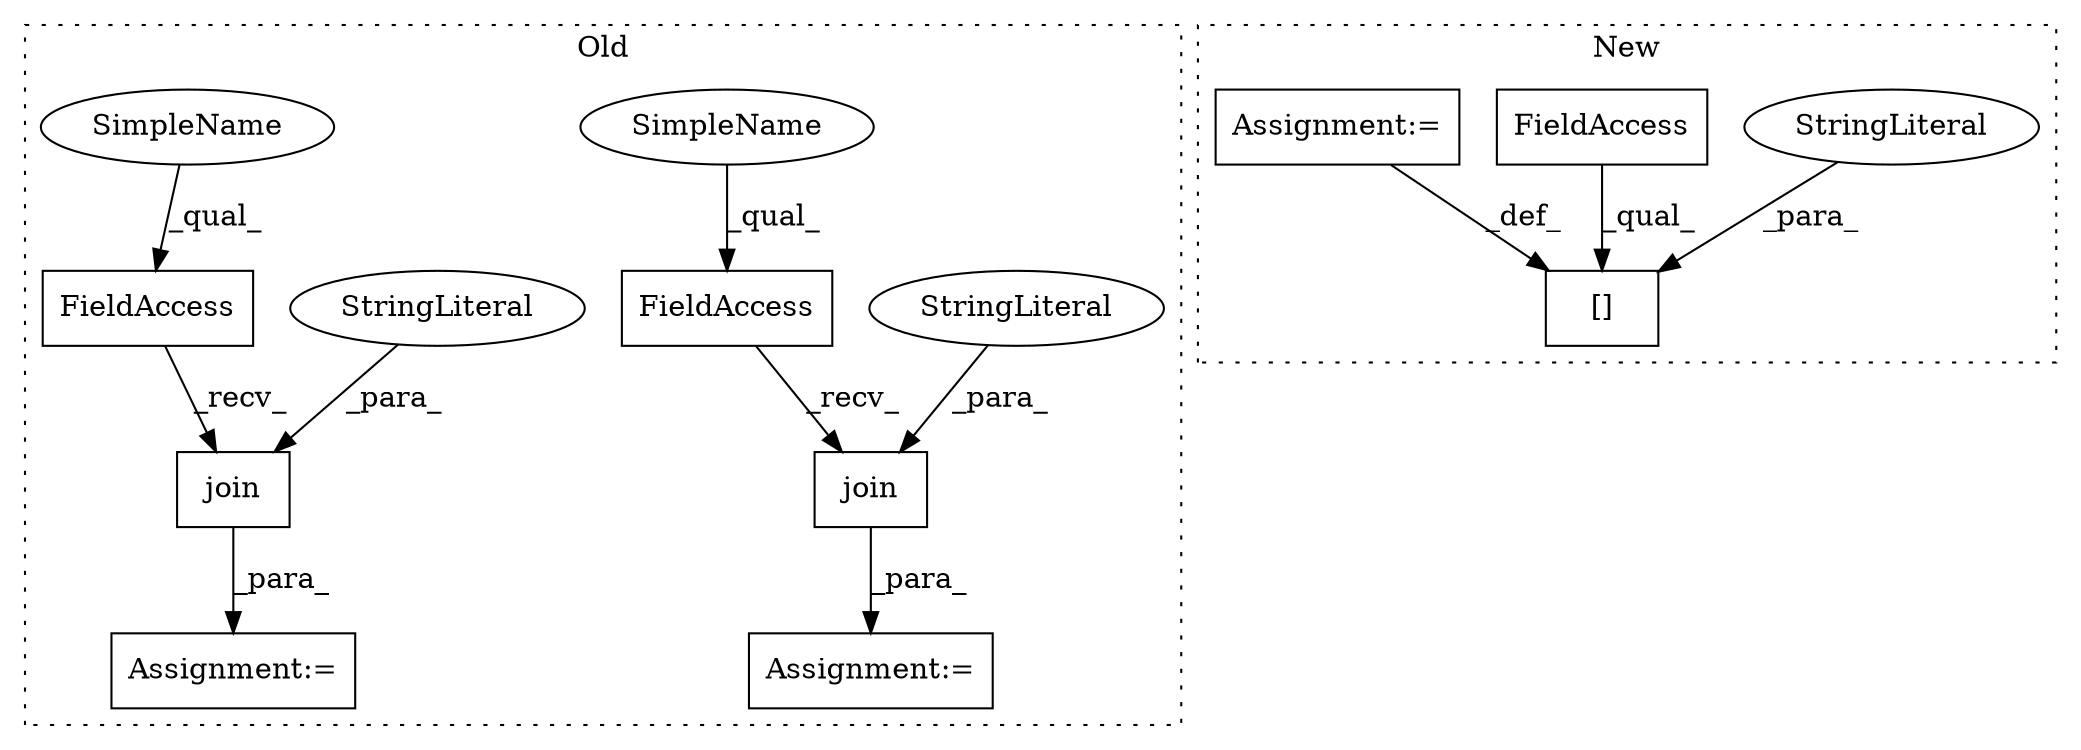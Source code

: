 digraph G {
subgraph cluster0 {
1 [label="join" a="32" s="53412,53451" l="5,1" shape="box"];
3 [label="Assignment:=" a="7" s="53403" l="1" shape="box"];
5 [label="FieldAccess" a="22" s="53404" l="7" shape="box"];
6 [label="StringLiteral" a="45" s="53443" l="8" shape="ellipse"];
8 [label="FieldAccess" a="22" s="53498" l="7" shape="box"];
9 [label="join" a="32" s="53506,53535" l="5,1" shape="box"];
10 [label="StringLiteral" a="45" s="53526" l="9" shape="ellipse"];
11 [label="Assignment:=" a="7" s="53497" l="1" shape="box"];
13 [label="SimpleName" a="42" s="53498" l="2" shape="ellipse"];
14 [label="SimpleName" a="42" s="53404" l="2" shape="ellipse"];
label = "Old";
style="dotted";
}
subgraph cluster1 {
2 [label="[]" a="2" s="51066,51105" l="23,1" shape="box"];
4 [label="StringLiteral" a="45" s="51089" l="16" shape="ellipse"];
7 [label="FieldAccess" a="22" s="51066" l="22" shape="box"];
12 [label="Assignment:=" a="7" s="51106" l="1" shape="box"];
label = "New";
style="dotted";
}
1 -> 3 [label="_para_"];
4 -> 2 [label="_para_"];
5 -> 1 [label="_recv_"];
6 -> 1 [label="_para_"];
7 -> 2 [label="_qual_"];
8 -> 9 [label="_recv_"];
9 -> 11 [label="_para_"];
10 -> 9 [label="_para_"];
12 -> 2 [label="_def_"];
13 -> 8 [label="_qual_"];
14 -> 5 [label="_qual_"];
}